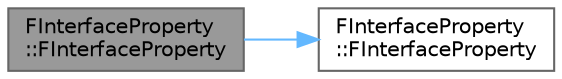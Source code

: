 digraph "FInterfaceProperty::FInterfaceProperty"
{
 // INTERACTIVE_SVG=YES
 // LATEX_PDF_SIZE
  bgcolor="transparent";
  edge [fontname=Helvetica,fontsize=10,labelfontname=Helvetica,labelfontsize=10];
  node [fontname=Helvetica,fontsize=10,shape=box,height=0.2,width=0.4];
  rankdir="LR";
  Node1 [id="Node000001",label="FInterfaceProperty\l::FInterfaceProperty",height=0.2,width=0.4,color="gray40", fillcolor="grey60", style="filled", fontcolor="black",tooltip="Constructor used for constructing compiled in properties."];
  Node1 -> Node2 [id="edge1_Node000001_Node000002",color="steelblue1",style="solid",tooltip=" "];
  Node2 [id="Node000002",label="FInterfaceProperty\l::FInterfaceProperty",height=0.2,width=0.4,color="grey40", fillcolor="white", style="filled",URL="$d9/dd5/classFInterfaceProperty.html#afaca23f98a02ffa8b87d83120524b492",tooltip=" "];
}
